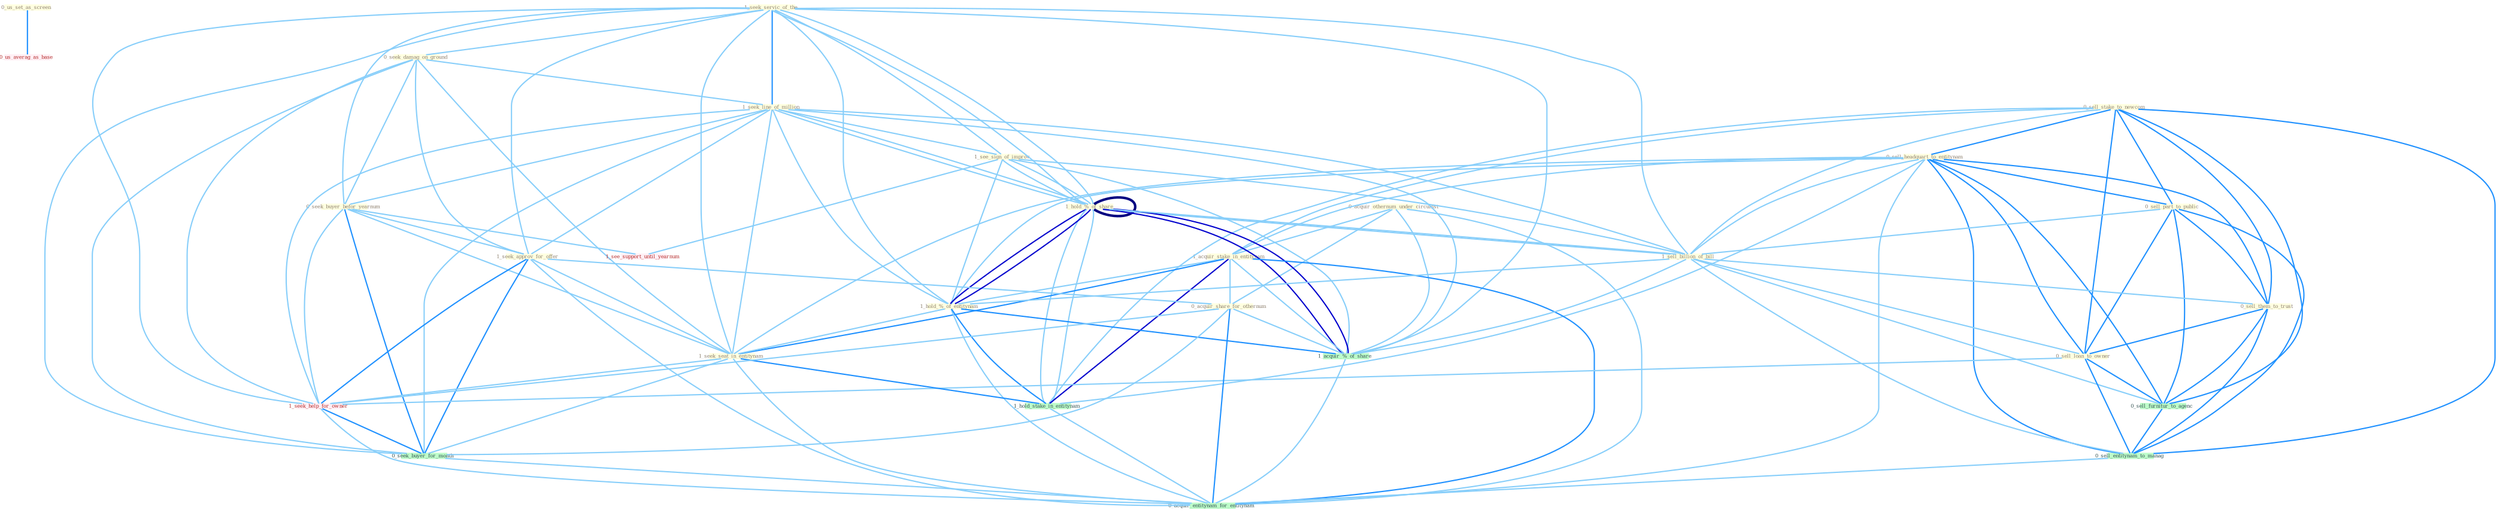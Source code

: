 Graph G{ 
    node
    [shape=polygon,style=filled,width=.5,height=.06,color="#BDFCC9",fixedsize=true,fontsize=4,
    fontcolor="#2f4f4f"];
    {node
    [color="#ffffe0", fontcolor="#8b7d6b"] "0_us_set_as_screen " "1_seek_servic_of_the " "0_acquir_othernum_under_circumst " "0_seek_damag_on_ground " "0_sell_stake_to_newcom " "1_seek_line_of_million " "0_sell_headquart_to_entitynam " "0_sell_part_to_public " "1_see_sign_of_improv " "1_hold_%_of_share " "1_acquir_stake_in_entitynam " "1_sell_billion_of_bill " "0_seek_buyer_befor_yearnum " "0_sell_them_to_trust " "1_seek_approv_for_offer " "1_hold_%_of_entitynam " "0_sell_loan_to_owner " "1_seek_seat_in_entitynam " "0_acquir_share_for_othernum "}
{node [color="#fff0f5", fontcolor="#b22222"] "1_seek_help_for_owner " "1_see_support_until_yearnum " "0_us_averag_as_base "}
edge [color="#B0E2FF"];

	"0_us_set_as_screen " -- "0_us_averag_as_base " [w="2", color="#1e90ff" , len=0.8];
	"1_seek_servic_of_the " -- "0_seek_damag_on_ground " [w="1", color="#87cefa" ];
	"1_seek_servic_of_the " -- "1_seek_line_of_million " [w="2", color="#1e90ff" , len=0.8];
	"1_seek_servic_of_the " -- "1_see_sign_of_improv " [w="1", color="#87cefa" ];
	"1_seek_servic_of_the " -- "1_hold_%_of_share " [w="1", color="#87cefa" ];
	"1_seek_servic_of_the " -- "1_sell_billion_of_bill " [w="1", color="#87cefa" ];
	"1_seek_servic_of_the " -- "0_seek_buyer_befor_yearnum " [w="1", color="#87cefa" ];
	"1_seek_servic_of_the " -- "1_seek_approv_for_offer " [w="1", color="#87cefa" ];
	"1_seek_servic_of_the " -- "1_hold_%_of_entitynam " [w="1", color="#87cefa" ];
	"1_seek_servic_of_the " -- "1_seek_seat_in_entitynam " [w="1", color="#87cefa" ];
	"1_seek_servic_of_the " -- "1_hold_%_of_share " [w="1", color="#87cefa" ];
	"1_seek_servic_of_the " -- "1_seek_help_for_owner " [w="1", color="#87cefa" ];
	"1_seek_servic_of_the " -- "0_seek_buyer_for_month " [w="1", color="#87cefa" ];
	"1_seek_servic_of_the " -- "1_acquir_%_of_share " [w="1", color="#87cefa" ];
	"0_acquir_othernum_under_circumst " -- "1_acquir_stake_in_entitynam " [w="1", color="#87cefa" ];
	"0_acquir_othernum_under_circumst " -- "0_acquir_share_for_othernum " [w="1", color="#87cefa" ];
	"0_acquir_othernum_under_circumst " -- "1_acquir_%_of_share " [w="1", color="#87cefa" ];
	"0_acquir_othernum_under_circumst " -- "0_acquir_entitynam_for_entitynam " [w="1", color="#87cefa" ];
	"0_seek_damag_on_ground " -- "1_seek_line_of_million " [w="1", color="#87cefa" ];
	"0_seek_damag_on_ground " -- "0_seek_buyer_befor_yearnum " [w="1", color="#87cefa" ];
	"0_seek_damag_on_ground " -- "1_seek_approv_for_offer " [w="1", color="#87cefa" ];
	"0_seek_damag_on_ground " -- "1_seek_seat_in_entitynam " [w="1", color="#87cefa" ];
	"0_seek_damag_on_ground " -- "1_seek_help_for_owner " [w="1", color="#87cefa" ];
	"0_seek_damag_on_ground " -- "0_seek_buyer_for_month " [w="1", color="#87cefa" ];
	"0_sell_stake_to_newcom " -- "0_sell_headquart_to_entitynam " [w="2", color="#1e90ff" , len=0.8];
	"0_sell_stake_to_newcom " -- "0_sell_part_to_public " [w="2", color="#1e90ff" , len=0.8];
	"0_sell_stake_to_newcom " -- "1_acquir_stake_in_entitynam " [w="1", color="#87cefa" ];
	"0_sell_stake_to_newcom " -- "1_sell_billion_of_bill " [w="1", color="#87cefa" ];
	"0_sell_stake_to_newcom " -- "0_sell_them_to_trust " [w="2", color="#1e90ff" , len=0.8];
	"0_sell_stake_to_newcom " -- "0_sell_loan_to_owner " [w="2", color="#1e90ff" , len=0.8];
	"0_sell_stake_to_newcom " -- "1_hold_stake_in_entitynam " [w="1", color="#87cefa" ];
	"0_sell_stake_to_newcom " -- "0_sell_furnitur_to_agenc " [w="2", color="#1e90ff" , len=0.8];
	"0_sell_stake_to_newcom " -- "0_sell_entitynam_to_manag " [w="2", color="#1e90ff" , len=0.8];
	"1_seek_line_of_million " -- "1_see_sign_of_improv " [w="1", color="#87cefa" ];
	"1_seek_line_of_million " -- "1_hold_%_of_share " [w="1", color="#87cefa" ];
	"1_seek_line_of_million " -- "1_sell_billion_of_bill " [w="1", color="#87cefa" ];
	"1_seek_line_of_million " -- "0_seek_buyer_befor_yearnum " [w="1", color="#87cefa" ];
	"1_seek_line_of_million " -- "1_seek_approv_for_offer " [w="1", color="#87cefa" ];
	"1_seek_line_of_million " -- "1_hold_%_of_entitynam " [w="1", color="#87cefa" ];
	"1_seek_line_of_million " -- "1_seek_seat_in_entitynam " [w="1", color="#87cefa" ];
	"1_seek_line_of_million " -- "1_hold_%_of_share " [w="1", color="#87cefa" ];
	"1_seek_line_of_million " -- "1_seek_help_for_owner " [w="1", color="#87cefa" ];
	"1_seek_line_of_million " -- "0_seek_buyer_for_month " [w="1", color="#87cefa" ];
	"1_seek_line_of_million " -- "1_acquir_%_of_share " [w="1", color="#87cefa" ];
	"0_sell_headquart_to_entitynam " -- "0_sell_part_to_public " [w="2", color="#1e90ff" , len=0.8];
	"0_sell_headquart_to_entitynam " -- "1_acquir_stake_in_entitynam " [w="1", color="#87cefa" ];
	"0_sell_headquart_to_entitynam " -- "1_sell_billion_of_bill " [w="1", color="#87cefa" ];
	"0_sell_headquart_to_entitynam " -- "0_sell_them_to_trust " [w="2", color="#1e90ff" , len=0.8];
	"0_sell_headquart_to_entitynam " -- "1_hold_%_of_entitynam " [w="1", color="#87cefa" ];
	"0_sell_headquart_to_entitynam " -- "0_sell_loan_to_owner " [w="2", color="#1e90ff" , len=0.8];
	"0_sell_headquart_to_entitynam " -- "1_seek_seat_in_entitynam " [w="1", color="#87cefa" ];
	"0_sell_headquart_to_entitynam " -- "1_hold_stake_in_entitynam " [w="1", color="#87cefa" ];
	"0_sell_headquart_to_entitynam " -- "0_sell_furnitur_to_agenc " [w="2", color="#1e90ff" , len=0.8];
	"0_sell_headquart_to_entitynam " -- "0_sell_entitynam_to_manag " [w="2", color="#1e90ff" , len=0.8];
	"0_sell_headquart_to_entitynam " -- "0_acquir_entitynam_for_entitynam " [w="1", color="#87cefa" ];
	"0_sell_part_to_public " -- "1_sell_billion_of_bill " [w="1", color="#87cefa" ];
	"0_sell_part_to_public " -- "0_sell_them_to_trust " [w="2", color="#1e90ff" , len=0.8];
	"0_sell_part_to_public " -- "0_sell_loan_to_owner " [w="2", color="#1e90ff" , len=0.8];
	"0_sell_part_to_public " -- "0_sell_furnitur_to_agenc " [w="2", color="#1e90ff" , len=0.8];
	"0_sell_part_to_public " -- "0_sell_entitynam_to_manag " [w="2", color="#1e90ff" , len=0.8];
	"1_see_sign_of_improv " -- "1_hold_%_of_share " [w="1", color="#87cefa" ];
	"1_see_sign_of_improv " -- "1_sell_billion_of_bill " [w="1", color="#87cefa" ];
	"1_see_sign_of_improv " -- "1_hold_%_of_entitynam " [w="1", color="#87cefa" ];
	"1_see_sign_of_improv " -- "1_hold_%_of_share " [w="1", color="#87cefa" ];
	"1_see_sign_of_improv " -- "1_acquir_%_of_share " [w="1", color="#87cefa" ];
	"1_see_sign_of_improv " -- "1_see_support_until_yearnum " [w="1", color="#87cefa" ];
	"1_hold_%_of_share " -- "1_sell_billion_of_bill " [w="1", color="#87cefa" ];
	"1_hold_%_of_share " -- "1_hold_%_of_entitynam " [w="3", color="#0000cd" , len=0.6];
	"1_hold_%_of_share " -- "1_hold_%_of_share " [w="4", style=bold, color="#000080", len=0.4];
	"1_hold_%_of_share " -- "1_hold_stake_in_entitynam " [w="1", color="#87cefa" ];
	"1_hold_%_of_share " -- "1_acquir_%_of_share " [w="3", color="#0000cd" , len=0.6];
	"1_acquir_stake_in_entitynam " -- "1_hold_%_of_entitynam " [w="1", color="#87cefa" ];
	"1_acquir_stake_in_entitynam " -- "1_seek_seat_in_entitynam " [w="2", color="#1e90ff" , len=0.8];
	"1_acquir_stake_in_entitynam " -- "0_acquir_share_for_othernum " [w="1", color="#87cefa" ];
	"1_acquir_stake_in_entitynam " -- "1_hold_stake_in_entitynam " [w="3", color="#0000cd" , len=0.6];
	"1_acquir_stake_in_entitynam " -- "1_acquir_%_of_share " [w="1", color="#87cefa" ];
	"1_acquir_stake_in_entitynam " -- "0_acquir_entitynam_for_entitynam " [w="2", color="#1e90ff" , len=0.8];
	"1_sell_billion_of_bill " -- "0_sell_them_to_trust " [w="1", color="#87cefa" ];
	"1_sell_billion_of_bill " -- "1_hold_%_of_entitynam " [w="1", color="#87cefa" ];
	"1_sell_billion_of_bill " -- "0_sell_loan_to_owner " [w="1", color="#87cefa" ];
	"1_sell_billion_of_bill " -- "1_hold_%_of_share " [w="1", color="#87cefa" ];
	"1_sell_billion_of_bill " -- "1_acquir_%_of_share " [w="1", color="#87cefa" ];
	"1_sell_billion_of_bill " -- "0_sell_furnitur_to_agenc " [w="1", color="#87cefa" ];
	"1_sell_billion_of_bill " -- "0_sell_entitynam_to_manag " [w="1", color="#87cefa" ];
	"0_seek_buyer_befor_yearnum " -- "1_seek_approv_for_offer " [w="1", color="#87cefa" ];
	"0_seek_buyer_befor_yearnum " -- "1_seek_seat_in_entitynam " [w="1", color="#87cefa" ];
	"0_seek_buyer_befor_yearnum " -- "1_seek_help_for_owner " [w="1", color="#87cefa" ];
	"0_seek_buyer_befor_yearnum " -- "0_seek_buyer_for_month " [w="2", color="#1e90ff" , len=0.8];
	"0_seek_buyer_befor_yearnum " -- "1_see_support_until_yearnum " [w="1", color="#87cefa" ];
	"0_sell_them_to_trust " -- "0_sell_loan_to_owner " [w="2", color="#1e90ff" , len=0.8];
	"0_sell_them_to_trust " -- "0_sell_furnitur_to_agenc " [w="2", color="#1e90ff" , len=0.8];
	"0_sell_them_to_trust " -- "0_sell_entitynam_to_manag " [w="2", color="#1e90ff" , len=0.8];
	"1_seek_approv_for_offer " -- "1_seek_seat_in_entitynam " [w="1", color="#87cefa" ];
	"1_seek_approv_for_offer " -- "0_acquir_share_for_othernum " [w="1", color="#87cefa" ];
	"1_seek_approv_for_offer " -- "1_seek_help_for_owner " [w="2", color="#1e90ff" , len=0.8];
	"1_seek_approv_for_offer " -- "0_seek_buyer_for_month " [w="2", color="#1e90ff" , len=0.8];
	"1_seek_approv_for_offer " -- "0_acquir_entitynam_for_entitynam " [w="1", color="#87cefa" ];
	"1_hold_%_of_entitynam " -- "1_seek_seat_in_entitynam " [w="1", color="#87cefa" ];
	"1_hold_%_of_entitynam " -- "1_hold_%_of_share " [w="3", color="#0000cd" , len=0.6];
	"1_hold_%_of_entitynam " -- "1_hold_stake_in_entitynam " [w="2", color="#1e90ff" , len=0.8];
	"1_hold_%_of_entitynam " -- "1_acquir_%_of_share " [w="2", color="#1e90ff" , len=0.8];
	"1_hold_%_of_entitynam " -- "0_acquir_entitynam_for_entitynam " [w="1", color="#87cefa" ];
	"0_sell_loan_to_owner " -- "1_seek_help_for_owner " [w="1", color="#87cefa" ];
	"0_sell_loan_to_owner " -- "0_sell_furnitur_to_agenc " [w="2", color="#1e90ff" , len=0.8];
	"0_sell_loan_to_owner " -- "0_sell_entitynam_to_manag " [w="2", color="#1e90ff" , len=0.8];
	"1_seek_seat_in_entitynam " -- "1_hold_stake_in_entitynam " [w="2", color="#1e90ff" , len=0.8];
	"1_seek_seat_in_entitynam " -- "1_seek_help_for_owner " [w="1", color="#87cefa" ];
	"1_seek_seat_in_entitynam " -- "0_seek_buyer_for_month " [w="1", color="#87cefa" ];
	"1_seek_seat_in_entitynam " -- "0_acquir_entitynam_for_entitynam " [w="1", color="#87cefa" ];
	"0_acquir_share_for_othernum " -- "1_seek_help_for_owner " [w="1", color="#87cefa" ];
	"0_acquir_share_for_othernum " -- "0_seek_buyer_for_month " [w="1", color="#87cefa" ];
	"0_acquir_share_for_othernum " -- "1_acquir_%_of_share " [w="1", color="#87cefa" ];
	"0_acquir_share_for_othernum " -- "0_acquir_entitynam_for_entitynam " [w="2", color="#1e90ff" , len=0.8];
	"1_hold_%_of_share " -- "1_hold_stake_in_entitynam " [w="1", color="#87cefa" ];
	"1_hold_%_of_share " -- "1_acquir_%_of_share " [w="3", color="#0000cd" , len=0.6];
	"1_hold_stake_in_entitynam " -- "0_acquir_entitynam_for_entitynam " [w="1", color="#87cefa" ];
	"1_seek_help_for_owner " -- "0_seek_buyer_for_month " [w="2", color="#1e90ff" , len=0.8];
	"1_seek_help_for_owner " -- "0_acquir_entitynam_for_entitynam " [w="1", color="#87cefa" ];
	"0_seek_buyer_for_month " -- "0_acquir_entitynam_for_entitynam " [w="1", color="#87cefa" ];
	"1_acquir_%_of_share " -- "0_acquir_entitynam_for_entitynam " [w="1", color="#87cefa" ];
	"0_sell_furnitur_to_agenc " -- "0_sell_entitynam_to_manag " [w="2", color="#1e90ff" , len=0.8];
	"0_sell_entitynam_to_manag " -- "0_acquir_entitynam_for_entitynam " [w="1", color="#87cefa" ];
}